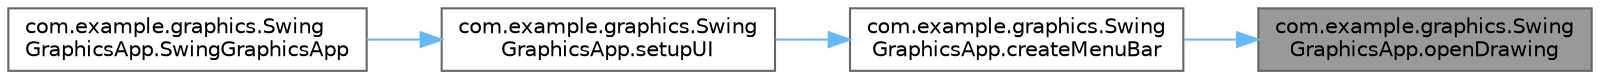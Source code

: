 digraph "com.example.graphics.SwingGraphicsApp.openDrawing"
{
 // LATEX_PDF_SIZE
  bgcolor="transparent";
  edge [fontname=Helvetica,fontsize=10,labelfontname=Helvetica,labelfontsize=10];
  node [fontname=Helvetica,fontsize=10,shape=box,height=0.2,width=0.4];
  rankdir="RL";
  Node1 [id="Node000001",label="com.example.graphics.Swing\lGraphicsApp.openDrawing",height=0.2,width=0.4,color="gray40", fillcolor="grey60", style="filled", fontcolor="black",tooltip=" "];
  Node1 -> Node2 [id="edge1_Node000001_Node000002",dir="back",color="steelblue1",style="solid",tooltip=" "];
  Node2 [id="Node000002",label="com.example.graphics.Swing\lGraphicsApp.createMenuBar",height=0.2,width=0.4,color="grey40", fillcolor="white", style="filled",URL="$classcom_1_1example_1_1graphics_1_1SwingGraphicsApp.html#a9d6fe9bdfc9b28e278db269291dae96a",tooltip=" "];
  Node2 -> Node3 [id="edge2_Node000002_Node000003",dir="back",color="steelblue1",style="solid",tooltip=" "];
  Node3 [id="Node000003",label="com.example.graphics.Swing\lGraphicsApp.setupUI",height=0.2,width=0.4,color="grey40", fillcolor="white", style="filled",URL="$classcom_1_1example_1_1graphics_1_1SwingGraphicsApp.html#ae8019d68e884d3a0c6f979f93a207c55",tooltip=" "];
  Node3 -> Node4 [id="edge3_Node000003_Node000004",dir="back",color="steelblue1",style="solid",tooltip=" "];
  Node4 [id="Node000004",label="com.example.graphics.Swing\lGraphicsApp.SwingGraphicsApp",height=0.2,width=0.4,color="grey40", fillcolor="white", style="filled",URL="$classcom_1_1example_1_1graphics_1_1SwingGraphicsApp.html#a2bbfba9c605640127400aa7f8e982b35",tooltip=" "];
}
